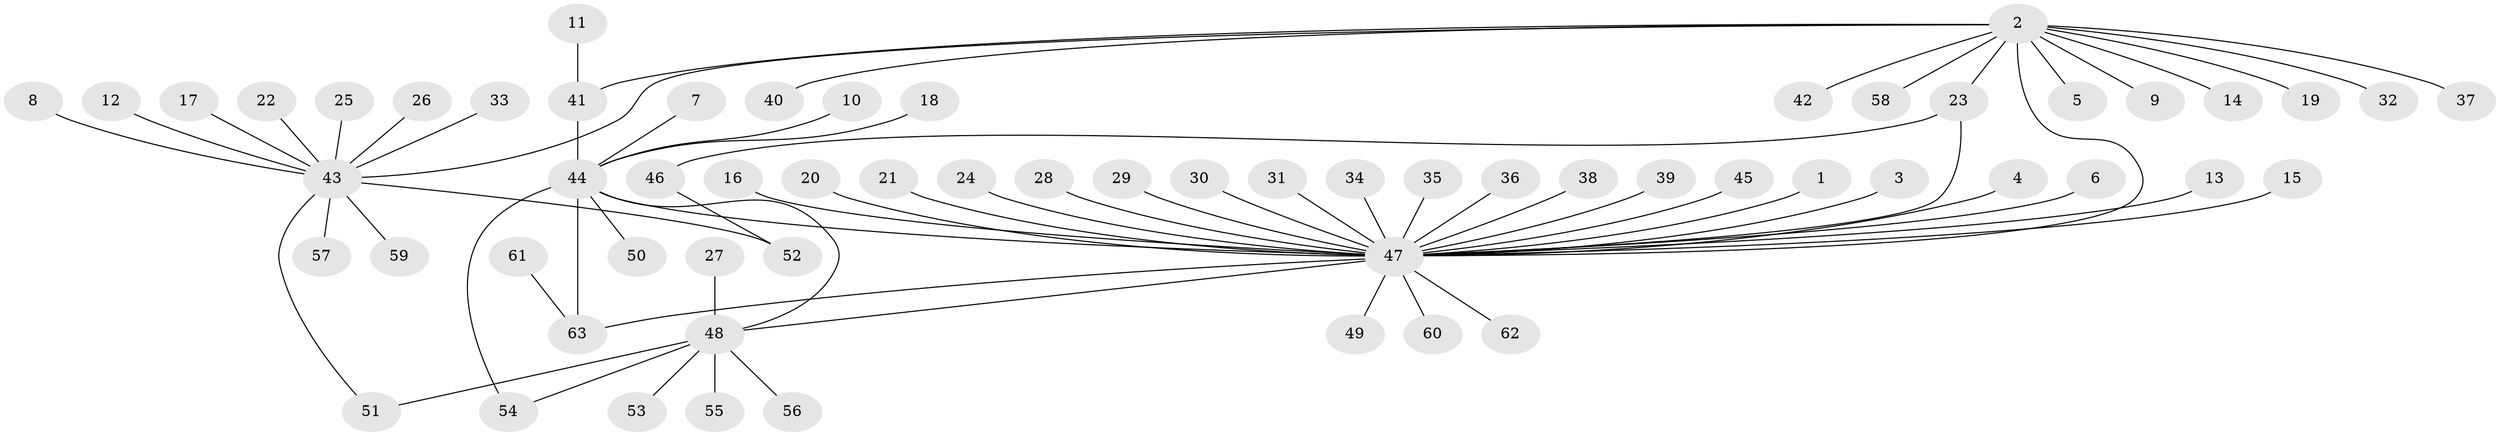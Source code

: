 // original degree distribution, {2: 0.1984126984126984, 15: 0.015873015873015872, 5: 0.007936507936507936, 23: 0.007936507936507936, 10: 0.015873015873015872, 11: 0.007936507936507936, 3: 0.07936507936507936, 4: 0.031746031746031744, 6: 0.007936507936507936, 1: 0.626984126984127}
// Generated by graph-tools (version 1.1) at 2025/25/03/09/25 03:25:58]
// undirected, 63 vertices, 69 edges
graph export_dot {
graph [start="1"]
  node [color=gray90,style=filled];
  1;
  2;
  3;
  4;
  5;
  6;
  7;
  8;
  9;
  10;
  11;
  12;
  13;
  14;
  15;
  16;
  17;
  18;
  19;
  20;
  21;
  22;
  23;
  24;
  25;
  26;
  27;
  28;
  29;
  30;
  31;
  32;
  33;
  34;
  35;
  36;
  37;
  38;
  39;
  40;
  41;
  42;
  43;
  44;
  45;
  46;
  47;
  48;
  49;
  50;
  51;
  52;
  53;
  54;
  55;
  56;
  57;
  58;
  59;
  60;
  61;
  62;
  63;
  1 -- 47 [weight=1.0];
  2 -- 5 [weight=1.0];
  2 -- 9 [weight=1.0];
  2 -- 14 [weight=1.0];
  2 -- 19 [weight=1.0];
  2 -- 23 [weight=1.0];
  2 -- 32 [weight=1.0];
  2 -- 37 [weight=1.0];
  2 -- 40 [weight=1.0];
  2 -- 41 [weight=1.0];
  2 -- 42 [weight=1.0];
  2 -- 43 [weight=1.0];
  2 -- 47 [weight=1.0];
  2 -- 58 [weight=1.0];
  3 -- 47 [weight=1.0];
  4 -- 47 [weight=1.0];
  6 -- 47 [weight=1.0];
  7 -- 44 [weight=1.0];
  8 -- 43 [weight=1.0];
  10 -- 44 [weight=1.0];
  11 -- 41 [weight=1.0];
  12 -- 43 [weight=1.0];
  13 -- 47 [weight=1.0];
  15 -- 47 [weight=1.0];
  16 -- 47 [weight=1.0];
  17 -- 43 [weight=1.0];
  18 -- 44 [weight=1.0];
  20 -- 47 [weight=1.0];
  21 -- 47 [weight=1.0];
  22 -- 43 [weight=1.0];
  23 -- 46 [weight=1.0];
  23 -- 47 [weight=1.0];
  24 -- 47 [weight=1.0];
  25 -- 43 [weight=1.0];
  26 -- 43 [weight=1.0];
  27 -- 48 [weight=1.0];
  28 -- 47 [weight=1.0];
  29 -- 47 [weight=1.0];
  30 -- 47 [weight=1.0];
  31 -- 47 [weight=1.0];
  33 -- 43 [weight=1.0];
  34 -- 47 [weight=1.0];
  35 -- 47 [weight=1.0];
  36 -- 47 [weight=1.0];
  38 -- 47 [weight=1.0];
  39 -- 47 [weight=1.0];
  41 -- 44 [weight=1.0];
  43 -- 51 [weight=1.0];
  43 -- 52 [weight=1.0];
  43 -- 57 [weight=1.0];
  43 -- 59 [weight=1.0];
  44 -- 47 [weight=2.0];
  44 -- 48 [weight=1.0];
  44 -- 50 [weight=1.0];
  44 -- 54 [weight=1.0];
  44 -- 63 [weight=1.0];
  45 -- 47 [weight=1.0];
  46 -- 52 [weight=1.0];
  47 -- 48 [weight=1.0];
  47 -- 49 [weight=2.0];
  47 -- 60 [weight=1.0];
  47 -- 62 [weight=1.0];
  47 -- 63 [weight=1.0];
  48 -- 51 [weight=1.0];
  48 -- 53 [weight=1.0];
  48 -- 54 [weight=1.0];
  48 -- 55 [weight=1.0];
  48 -- 56 [weight=1.0];
  61 -- 63 [weight=1.0];
}
